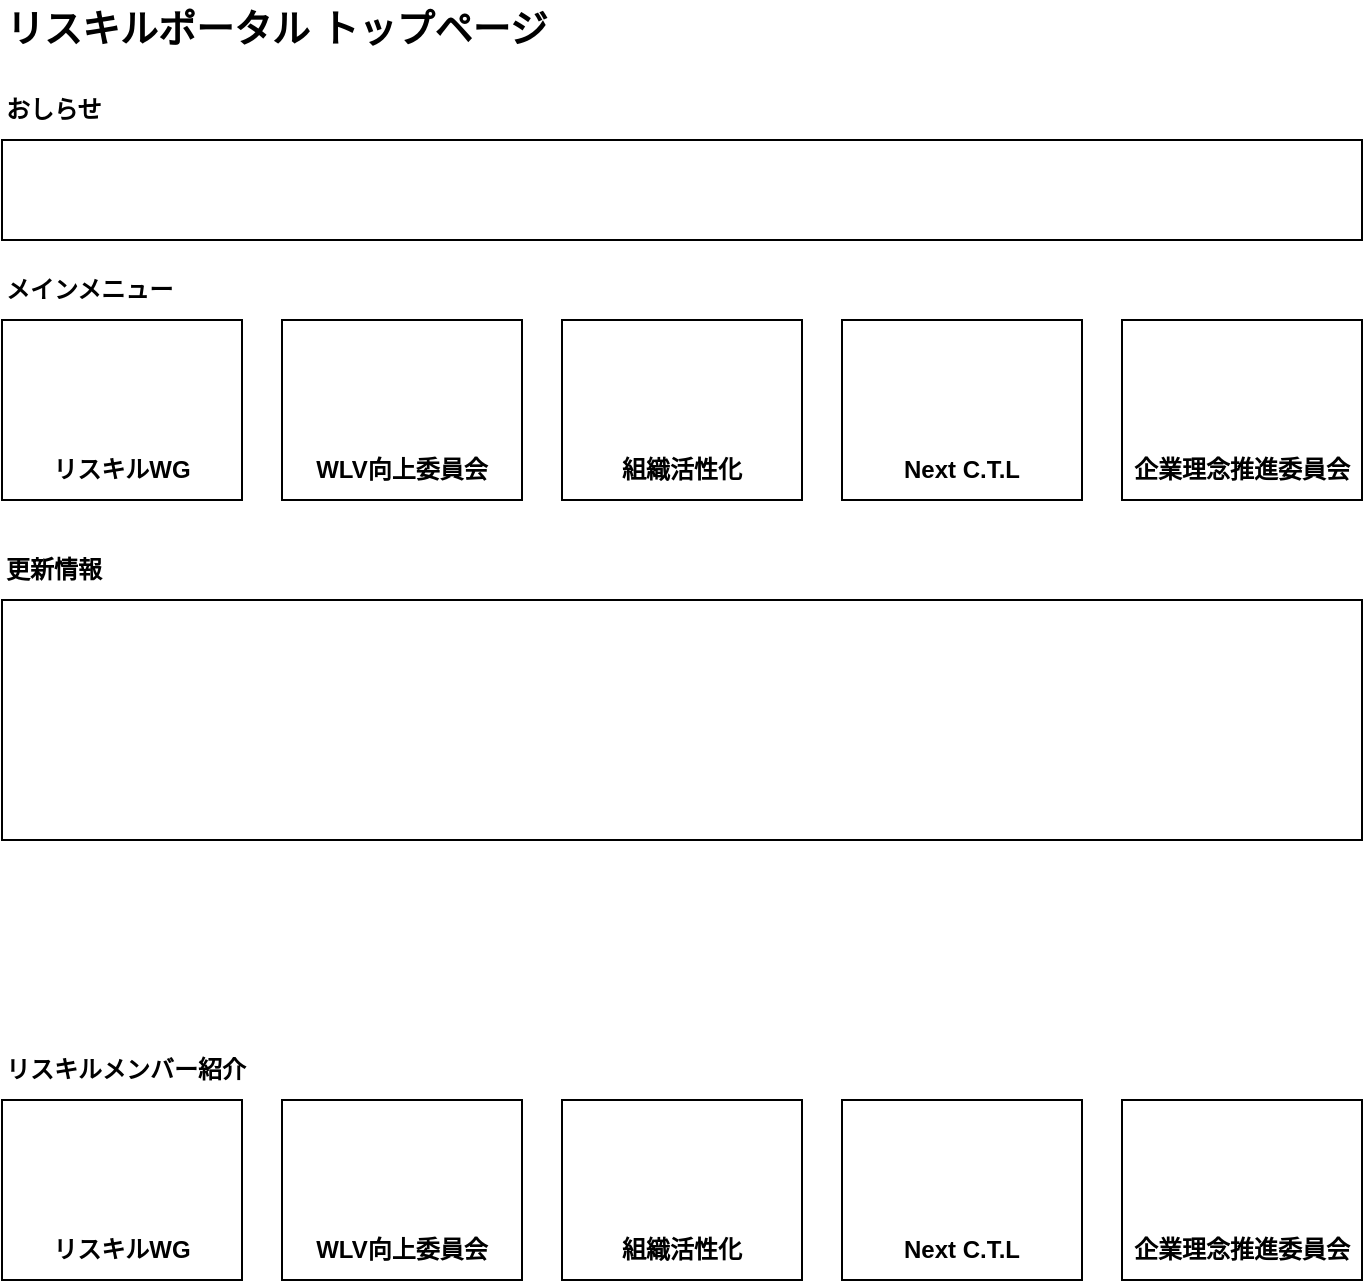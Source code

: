 <mxfile version="27.1.6">
  <diagram name="ページ1" id="wMeUEnmld4QScc9gEmDQ">
    <mxGraphModel dx="1018" dy="688" grid="1" gridSize="10" guides="1" tooltips="1" connect="1" arrows="1" fold="1" page="1" pageScale="1" pageWidth="827" pageHeight="1169" math="0" shadow="0">
      <root>
        <mxCell id="0" />
        <mxCell id="1" parent="0" />
        <mxCell id="FedPMPM-3f4tM0Vr6WgK-1" value="リスキルポータル トップページ" style="text;html=1;align=left;verticalAlign=middle;whiteSpace=wrap;rounded=0;fontSize=19;fontStyle=1" vertex="1" parent="1">
          <mxGeometry x="40" y="40" width="300" height="30" as="geometry" />
        </mxCell>
        <mxCell id="FedPMPM-3f4tM0Vr6WgK-2" value="メインメニュー" style="text;html=1;align=left;verticalAlign=middle;whiteSpace=wrap;rounded=0;fontSize=12;fontStyle=1" vertex="1" parent="1">
          <mxGeometry x="40" y="170" width="240" height="30" as="geometry" />
        </mxCell>
        <mxCell id="FedPMPM-3f4tM0Vr6WgK-3" value="" style="rounded=0;whiteSpace=wrap;html=1;" vertex="1" parent="1">
          <mxGeometry x="40" y="200" width="120" height="90" as="geometry" />
        </mxCell>
        <mxCell id="FedPMPM-3f4tM0Vr6WgK-4" value="" style="rounded=0;whiteSpace=wrap;html=1;" vertex="1" parent="1">
          <mxGeometry x="180" y="200" width="120" height="90" as="geometry" />
        </mxCell>
        <mxCell id="FedPMPM-3f4tM0Vr6WgK-5" value="" style="rounded=0;whiteSpace=wrap;html=1;" vertex="1" parent="1">
          <mxGeometry x="320" y="200" width="120" height="90" as="geometry" />
        </mxCell>
        <mxCell id="FedPMPM-3f4tM0Vr6WgK-6" value="" style="rounded=0;whiteSpace=wrap;html=1;" vertex="1" parent="1">
          <mxGeometry x="460" y="200" width="120" height="90" as="geometry" />
        </mxCell>
        <mxCell id="FedPMPM-3f4tM0Vr6WgK-7" value="" style="rounded=0;whiteSpace=wrap;html=1;" vertex="1" parent="1">
          <mxGeometry x="600" y="200" width="120" height="90" as="geometry" />
        </mxCell>
        <mxCell id="FedPMPM-3f4tM0Vr6WgK-8" value="リスキルメンバー紹介" style="text;html=1;align=left;verticalAlign=middle;whiteSpace=wrap;rounded=0;fontSize=12;fontStyle=1" vertex="1" parent="1">
          <mxGeometry x="40" y="560" width="240" height="30" as="geometry" />
        </mxCell>
        <mxCell id="FedPMPM-3f4tM0Vr6WgK-9" value="リスキルWG" style="text;html=1;align=center;verticalAlign=middle;whiteSpace=wrap;rounded=0;fontSize=12;fontStyle=1" vertex="1" parent="1">
          <mxGeometry x="40" y="260" width="120" height="30" as="geometry" />
        </mxCell>
        <mxCell id="FedPMPM-3f4tM0Vr6WgK-10" value="WLV向上委員会" style="text;html=1;align=center;verticalAlign=middle;whiteSpace=wrap;rounded=0;fontSize=12;fontStyle=1" vertex="1" parent="1">
          <mxGeometry x="180" y="260" width="120" height="30" as="geometry" />
        </mxCell>
        <mxCell id="FedPMPM-3f4tM0Vr6WgK-11" value="組織活性化" style="text;html=1;align=center;verticalAlign=middle;whiteSpace=wrap;rounded=0;fontSize=12;fontStyle=1" vertex="1" parent="1">
          <mxGeometry x="320" y="260" width="120" height="30" as="geometry" />
        </mxCell>
        <mxCell id="FedPMPM-3f4tM0Vr6WgK-12" value="Next C.T.L" style="text;html=1;align=center;verticalAlign=middle;whiteSpace=wrap;rounded=0;fontSize=12;fontStyle=1" vertex="1" parent="1">
          <mxGeometry x="460" y="260" width="120" height="30" as="geometry" />
        </mxCell>
        <mxCell id="FedPMPM-3f4tM0Vr6WgK-13" value="企業理念推進委員会" style="text;html=1;align=center;verticalAlign=middle;whiteSpace=wrap;rounded=0;fontSize=12;fontStyle=1" vertex="1" parent="1">
          <mxGeometry x="600" y="260" width="120" height="30" as="geometry" />
        </mxCell>
        <mxCell id="FedPMPM-3f4tM0Vr6WgK-14" value="更新情報" style="text;html=1;align=left;verticalAlign=middle;whiteSpace=wrap;rounded=0;fontSize=12;fontStyle=1" vertex="1" parent="1">
          <mxGeometry x="40" y="310" width="120" height="30" as="geometry" />
        </mxCell>
        <mxCell id="FedPMPM-3f4tM0Vr6WgK-15" value="" style="rounded=0;whiteSpace=wrap;html=1;" vertex="1" parent="1">
          <mxGeometry x="40" y="340" width="680" height="120" as="geometry" />
        </mxCell>
        <mxCell id="FedPMPM-3f4tM0Vr6WgK-16" value="おしらせ" style="text;html=1;align=left;verticalAlign=middle;whiteSpace=wrap;rounded=0;fontSize=12;fontStyle=1" vertex="1" parent="1">
          <mxGeometry x="40" y="80" width="240" height="30" as="geometry" />
        </mxCell>
        <mxCell id="FedPMPM-3f4tM0Vr6WgK-17" value="" style="rounded=0;whiteSpace=wrap;html=1;" vertex="1" parent="1">
          <mxGeometry x="40" y="110" width="680" height="50" as="geometry" />
        </mxCell>
        <mxCell id="FedPMPM-3f4tM0Vr6WgK-19" value="" style="rounded=0;whiteSpace=wrap;html=1;" vertex="1" parent="1">
          <mxGeometry x="40" y="590" width="120" height="90" as="geometry" />
        </mxCell>
        <mxCell id="FedPMPM-3f4tM0Vr6WgK-20" value="" style="rounded=0;whiteSpace=wrap;html=1;" vertex="1" parent="1">
          <mxGeometry x="180" y="590" width="120" height="90" as="geometry" />
        </mxCell>
        <mxCell id="FedPMPM-3f4tM0Vr6WgK-21" value="" style="rounded=0;whiteSpace=wrap;html=1;" vertex="1" parent="1">
          <mxGeometry x="320" y="590" width="120" height="90" as="geometry" />
        </mxCell>
        <mxCell id="FedPMPM-3f4tM0Vr6WgK-22" value="" style="rounded=0;whiteSpace=wrap;html=1;" vertex="1" parent="1">
          <mxGeometry x="460" y="590" width="120" height="90" as="geometry" />
        </mxCell>
        <mxCell id="FedPMPM-3f4tM0Vr6WgK-23" value="" style="rounded=0;whiteSpace=wrap;html=1;" vertex="1" parent="1">
          <mxGeometry x="600" y="590" width="120" height="90" as="geometry" />
        </mxCell>
        <mxCell id="FedPMPM-3f4tM0Vr6WgK-24" value="リスキルWG" style="text;html=1;align=center;verticalAlign=middle;whiteSpace=wrap;rounded=0;fontSize=12;fontStyle=1" vertex="1" parent="1">
          <mxGeometry x="40" y="650" width="120" height="30" as="geometry" />
        </mxCell>
        <mxCell id="FedPMPM-3f4tM0Vr6WgK-25" value="WLV向上委員会" style="text;html=1;align=center;verticalAlign=middle;whiteSpace=wrap;rounded=0;fontSize=12;fontStyle=1" vertex="1" parent="1">
          <mxGeometry x="180" y="650" width="120" height="30" as="geometry" />
        </mxCell>
        <mxCell id="FedPMPM-3f4tM0Vr6WgK-26" value="組織活性化" style="text;html=1;align=center;verticalAlign=middle;whiteSpace=wrap;rounded=0;fontSize=12;fontStyle=1" vertex="1" parent="1">
          <mxGeometry x="320" y="650" width="120" height="30" as="geometry" />
        </mxCell>
        <mxCell id="FedPMPM-3f4tM0Vr6WgK-27" value="Next C.T.L" style="text;html=1;align=center;verticalAlign=middle;whiteSpace=wrap;rounded=0;fontSize=12;fontStyle=1" vertex="1" parent="1">
          <mxGeometry x="460" y="650" width="120" height="30" as="geometry" />
        </mxCell>
        <mxCell id="FedPMPM-3f4tM0Vr6WgK-28" value="企業理念推進委員会" style="text;html=1;align=center;verticalAlign=middle;whiteSpace=wrap;rounded=0;fontSize=12;fontStyle=1" vertex="1" parent="1">
          <mxGeometry x="600" y="650" width="120" height="30" as="geometry" />
        </mxCell>
      </root>
    </mxGraphModel>
  </diagram>
</mxfile>
